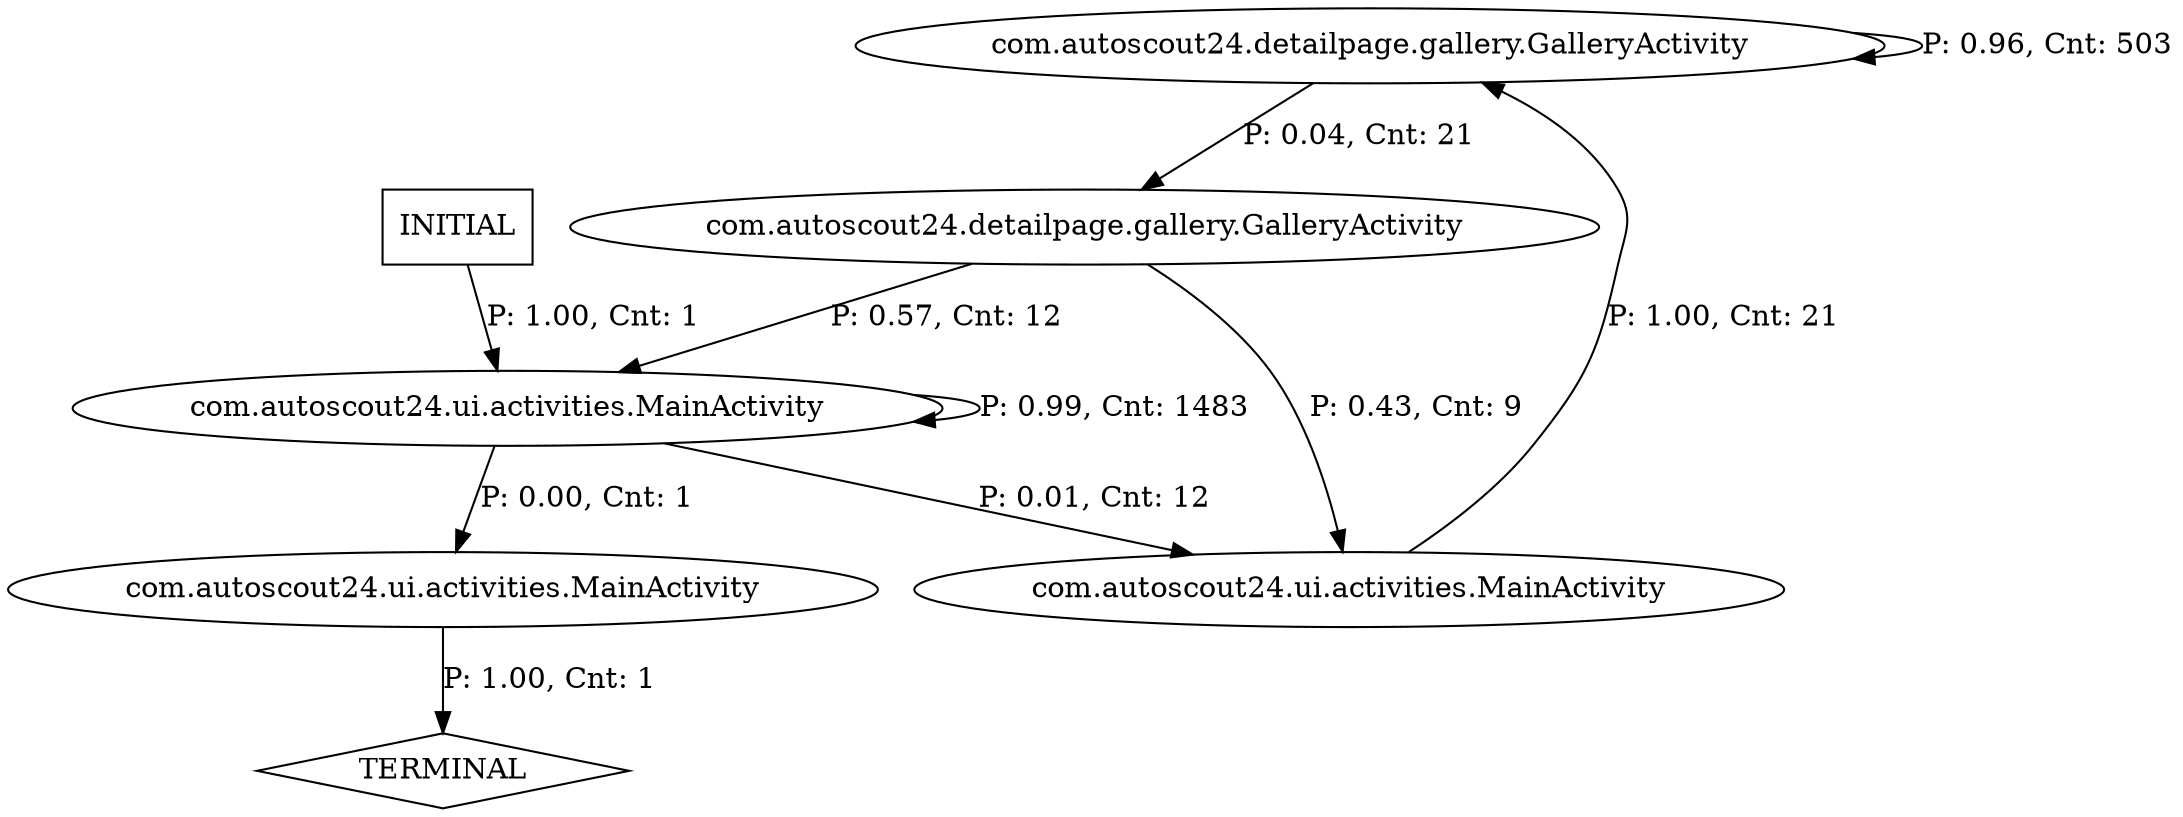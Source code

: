 digraph G {
  0 [label="com.autoscout24.detailpage.gallery.GalleryActivity"];
  1 [label="com.autoscout24.detailpage.gallery.GalleryActivity"];
  2 [label="com.autoscout24.ui.activities.MainActivity"];
  3 [label="com.autoscout24.ui.activities.MainActivity"];
  4 [label="com.autoscout24.ui.activities.MainActivity"];
  5 [label="TERMINAL",shape=diamond];
  6 [label="INITIAL",shape=box];
0->1 [label="P: 0.04, Cnt: 21"];
0->0 [label="P: 0.96, Cnt: 503"];
1->2 [label="P: 0.43, Cnt: 9"];
1->4 [label="P: 0.57, Cnt: 12"];
2->0 [label="P: 1.00, Cnt: 21"];
3->5 [label="P: 1.00, Cnt: 1"];
4->3 [label="P: 0.00, Cnt: 1"];
4->2 [label="P: 0.01, Cnt: 12"];
4->4 [label="P: 0.99, Cnt: 1483"];
6->4 [label="P: 1.00, Cnt: 1"];
}

